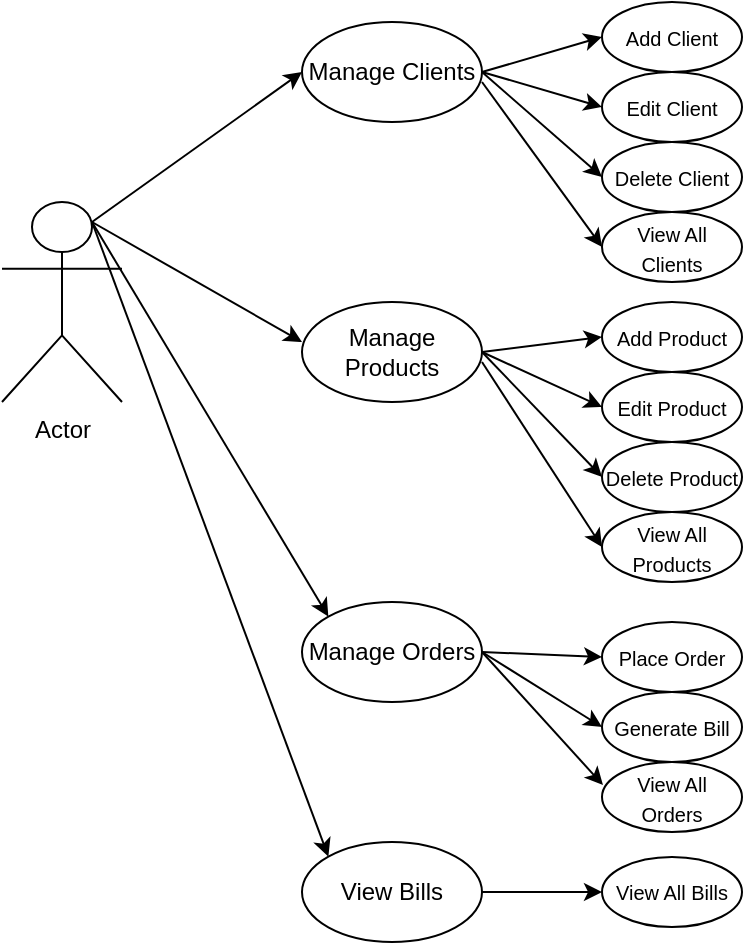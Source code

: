 <mxfile version="26.0.16">
  <diagram name="Page-1" id="lNjfhpZs8R_o7FD84_8I">
    <mxGraphModel dx="605" dy="644" grid="1" gridSize="10" guides="1" tooltips="1" connect="1" arrows="1" fold="1" page="1" pageScale="1" pageWidth="827" pageHeight="1169" math="0" shadow="0">
      <root>
        <mxCell id="0" />
        <mxCell id="1" parent="0" />
        <mxCell id="zaZ2UvXhRxSCNLJslswn-1" value="Actor" style="shape=umlActor;verticalLabelPosition=bottom;verticalAlign=top;html=1;outlineConnect=0;" vertex="1" parent="1">
          <mxGeometry x="70" y="250" width="60" height="100" as="geometry" />
        </mxCell>
        <mxCell id="zaZ2UvXhRxSCNLJslswn-6" value="Manage Clients" style="ellipse;whiteSpace=wrap;html=1;" vertex="1" parent="1">
          <mxGeometry x="220" y="160" width="90" height="50" as="geometry" />
        </mxCell>
        <mxCell id="zaZ2UvXhRxSCNLJslswn-7" value="Manage Products" style="ellipse;whiteSpace=wrap;html=1;" vertex="1" parent="1">
          <mxGeometry x="220" y="300" width="90" height="50" as="geometry" />
        </mxCell>
        <mxCell id="zaZ2UvXhRxSCNLJslswn-8" value="Manage Orders" style="ellipse;whiteSpace=wrap;html=1;" vertex="1" parent="1">
          <mxGeometry x="220" y="450" width="90" height="50" as="geometry" />
        </mxCell>
        <mxCell id="zaZ2UvXhRxSCNLJslswn-9" value="View Bills" style="ellipse;whiteSpace=wrap;html=1;" vertex="1" parent="1">
          <mxGeometry x="220" y="570" width="90" height="50" as="geometry" />
        </mxCell>
        <mxCell id="zaZ2UvXhRxSCNLJslswn-10" value="&lt;font style=&quot;font-size: 10px;&quot;&gt;Add Client&lt;/font&gt;" style="ellipse;whiteSpace=wrap;html=1;" vertex="1" parent="1">
          <mxGeometry x="370" y="150" width="70" height="35" as="geometry" />
        </mxCell>
        <mxCell id="zaZ2UvXhRxSCNLJslswn-11" value="&lt;span style=&quot;font-size: 10px;&quot;&gt;Edit Client&lt;/span&gt;" style="ellipse;whiteSpace=wrap;html=1;" vertex="1" parent="1">
          <mxGeometry x="370" y="185" width="70" height="35" as="geometry" />
        </mxCell>
        <mxCell id="zaZ2UvXhRxSCNLJslswn-12" value="&lt;span style=&quot;font-size: 10px;&quot;&gt;Delete Client&lt;/span&gt;" style="ellipse;whiteSpace=wrap;html=1;" vertex="1" parent="1">
          <mxGeometry x="370" y="220" width="70" height="35" as="geometry" />
        </mxCell>
        <mxCell id="zaZ2UvXhRxSCNLJslswn-13" value="&lt;span style=&quot;font-size: 10px;&quot;&gt;View All Clients&lt;/span&gt;" style="ellipse;whiteSpace=wrap;html=1;" vertex="1" parent="1">
          <mxGeometry x="370" y="255" width="70" height="35" as="geometry" />
        </mxCell>
        <mxCell id="zaZ2UvXhRxSCNLJslswn-15" value="&lt;font style=&quot;font-size: 10px;&quot;&gt;Add Product&lt;/font&gt;" style="ellipse;whiteSpace=wrap;html=1;" vertex="1" parent="1">
          <mxGeometry x="370" y="300" width="70" height="35" as="geometry" />
        </mxCell>
        <mxCell id="zaZ2UvXhRxSCNLJslswn-16" value="&lt;span style=&quot;font-size: 10px;&quot;&gt;Edit Product&lt;/span&gt;" style="ellipse;whiteSpace=wrap;html=1;" vertex="1" parent="1">
          <mxGeometry x="370" y="335" width="70" height="35" as="geometry" />
        </mxCell>
        <mxCell id="zaZ2UvXhRxSCNLJslswn-17" value="&lt;span style=&quot;font-size: 10px;&quot;&gt;Delete Product&lt;/span&gt;" style="ellipse;whiteSpace=wrap;html=1;" vertex="1" parent="1">
          <mxGeometry x="370" y="370" width="70" height="35" as="geometry" />
        </mxCell>
        <mxCell id="zaZ2UvXhRxSCNLJslswn-18" value="&lt;span style=&quot;font-size: 10px;&quot;&gt;View All Products&lt;/span&gt;" style="ellipse;whiteSpace=wrap;html=1;" vertex="1" parent="1">
          <mxGeometry x="370" y="405" width="70" height="35" as="geometry" />
        </mxCell>
        <mxCell id="zaZ2UvXhRxSCNLJslswn-19" value="&lt;font style=&quot;font-size: 10px;&quot;&gt;Place Order&lt;/font&gt;" style="ellipse;whiteSpace=wrap;html=1;" vertex="1" parent="1">
          <mxGeometry x="370" y="460" width="70" height="35" as="geometry" />
        </mxCell>
        <mxCell id="zaZ2UvXhRxSCNLJslswn-20" value="&lt;span style=&quot;font-size: 10px;&quot;&gt;Generate Bill&lt;/span&gt;" style="ellipse;whiteSpace=wrap;html=1;" vertex="1" parent="1">
          <mxGeometry x="370" y="495" width="70" height="35" as="geometry" />
        </mxCell>
        <mxCell id="zaZ2UvXhRxSCNLJslswn-21" value="&lt;span style=&quot;font-size: 10px;&quot;&gt;View All Orders&lt;/span&gt;" style="ellipse;whiteSpace=wrap;html=1;" vertex="1" parent="1">
          <mxGeometry x="370" y="530" width="70" height="35" as="geometry" />
        </mxCell>
        <mxCell id="zaZ2UvXhRxSCNLJslswn-23" value="&lt;span style=&quot;font-size: 10px;&quot;&gt;View All Bills&lt;/span&gt;" style="ellipse;whiteSpace=wrap;html=1;" vertex="1" parent="1">
          <mxGeometry x="370" y="577.5" width="70" height="35" as="geometry" />
        </mxCell>
        <mxCell id="zaZ2UvXhRxSCNLJslswn-24" value="" style="endArrow=classic;html=1;rounded=0;exitX=0.75;exitY=0.1;exitDx=0;exitDy=0;exitPerimeter=0;entryX=0;entryY=0.5;entryDx=0;entryDy=0;" edge="1" parent="1" source="zaZ2UvXhRxSCNLJslswn-1" target="zaZ2UvXhRxSCNLJslswn-6">
          <mxGeometry width="50" height="50" relative="1" as="geometry">
            <mxPoint x="290" y="430" as="sourcePoint" />
            <mxPoint x="340" y="380" as="targetPoint" />
          </mxGeometry>
        </mxCell>
        <mxCell id="zaZ2UvXhRxSCNLJslswn-25" value="" style="endArrow=classic;html=1;rounded=0;exitX=0.75;exitY=0.1;exitDx=0;exitDy=0;exitPerimeter=0;" edge="1" parent="1" source="zaZ2UvXhRxSCNLJslswn-1">
          <mxGeometry width="50" height="50" relative="1" as="geometry">
            <mxPoint x="290" y="430" as="sourcePoint" />
            <mxPoint x="220" y="320" as="targetPoint" />
          </mxGeometry>
        </mxCell>
        <mxCell id="zaZ2UvXhRxSCNLJslswn-26" value="" style="endArrow=classic;html=1;rounded=0;entryX=0;entryY=0;entryDx=0;entryDy=0;exitX=0.75;exitY=0.1;exitDx=0;exitDy=0;exitPerimeter=0;" edge="1" parent="1" source="zaZ2UvXhRxSCNLJslswn-1" target="zaZ2UvXhRxSCNLJslswn-8">
          <mxGeometry width="50" height="50" relative="1" as="geometry">
            <mxPoint x="120" y="260" as="sourcePoint" />
            <mxPoint x="340" y="380" as="targetPoint" />
          </mxGeometry>
        </mxCell>
        <mxCell id="zaZ2UvXhRxSCNLJslswn-27" value="" style="endArrow=classic;html=1;rounded=0;exitX=0.75;exitY=0.1;exitDx=0;exitDy=0;exitPerimeter=0;entryX=0;entryY=0;entryDx=0;entryDy=0;" edge="1" parent="1" source="zaZ2UvXhRxSCNLJslswn-1" target="zaZ2UvXhRxSCNLJslswn-9">
          <mxGeometry width="50" height="50" relative="1" as="geometry">
            <mxPoint x="290" y="430" as="sourcePoint" />
            <mxPoint x="340" y="380" as="targetPoint" />
          </mxGeometry>
        </mxCell>
        <mxCell id="zaZ2UvXhRxSCNLJslswn-28" value="" style="endArrow=classic;html=1;rounded=0;exitX=1;exitY=0.5;exitDx=0;exitDy=0;entryX=0;entryY=0.5;entryDx=0;entryDy=0;" edge="1" parent="1" source="zaZ2UvXhRxSCNLJslswn-6" target="zaZ2UvXhRxSCNLJslswn-10">
          <mxGeometry width="50" height="50" relative="1" as="geometry">
            <mxPoint x="290" y="430" as="sourcePoint" />
            <mxPoint x="340" y="380" as="targetPoint" />
          </mxGeometry>
        </mxCell>
        <mxCell id="zaZ2UvXhRxSCNLJslswn-29" value="" style="endArrow=classic;html=1;rounded=0;exitX=1;exitY=0.5;exitDx=0;exitDy=0;entryX=0;entryY=0.5;entryDx=0;entryDy=0;" edge="1" parent="1" source="zaZ2UvXhRxSCNLJslswn-6" target="zaZ2UvXhRxSCNLJslswn-11">
          <mxGeometry width="50" height="50" relative="1" as="geometry">
            <mxPoint x="290" y="430" as="sourcePoint" />
            <mxPoint x="340" y="380" as="targetPoint" />
          </mxGeometry>
        </mxCell>
        <mxCell id="zaZ2UvXhRxSCNLJslswn-32" value="" style="endArrow=classic;html=1;rounded=0;exitX=1;exitY=0.5;exitDx=0;exitDy=0;entryX=0;entryY=0.5;entryDx=0;entryDy=0;" edge="1" parent="1" source="zaZ2UvXhRxSCNLJslswn-6" target="zaZ2UvXhRxSCNLJslswn-12">
          <mxGeometry width="50" height="50" relative="1" as="geometry">
            <mxPoint x="290" y="430" as="sourcePoint" />
            <mxPoint x="340" y="380" as="targetPoint" />
          </mxGeometry>
        </mxCell>
        <mxCell id="zaZ2UvXhRxSCNLJslswn-33" value="" style="endArrow=classic;html=1;rounded=0;entryX=0;entryY=0.5;entryDx=0;entryDy=0;" edge="1" parent="1" target="zaZ2UvXhRxSCNLJslswn-13">
          <mxGeometry width="50" height="50" relative="1" as="geometry">
            <mxPoint x="310" y="190" as="sourcePoint" />
            <mxPoint x="340" y="380" as="targetPoint" />
          </mxGeometry>
        </mxCell>
        <mxCell id="zaZ2UvXhRxSCNLJslswn-34" value="" style="endArrow=classic;html=1;rounded=0;exitX=1;exitY=0.5;exitDx=0;exitDy=0;entryX=0;entryY=0.5;entryDx=0;entryDy=0;" edge="1" parent="1" source="zaZ2UvXhRxSCNLJslswn-7" target="zaZ2UvXhRxSCNLJslswn-15">
          <mxGeometry width="50" height="50" relative="1" as="geometry">
            <mxPoint x="290" y="430" as="sourcePoint" />
            <mxPoint x="340" y="380" as="targetPoint" />
          </mxGeometry>
        </mxCell>
        <mxCell id="zaZ2UvXhRxSCNLJslswn-35" value="" style="endArrow=classic;html=1;rounded=0;exitX=1;exitY=0.5;exitDx=0;exitDy=0;entryX=0;entryY=0.5;entryDx=0;entryDy=0;" edge="1" parent="1" source="zaZ2UvXhRxSCNLJslswn-7" target="zaZ2UvXhRxSCNLJslswn-16">
          <mxGeometry width="50" height="50" relative="1" as="geometry">
            <mxPoint x="290" y="430" as="sourcePoint" />
            <mxPoint x="340" y="380" as="targetPoint" />
          </mxGeometry>
        </mxCell>
        <mxCell id="zaZ2UvXhRxSCNLJslswn-36" value="" style="endArrow=classic;html=1;rounded=0;exitX=1;exitY=0.5;exitDx=0;exitDy=0;entryX=0;entryY=0.5;entryDx=0;entryDy=0;" edge="1" parent="1" source="zaZ2UvXhRxSCNLJslswn-7" target="zaZ2UvXhRxSCNLJslswn-17">
          <mxGeometry width="50" height="50" relative="1" as="geometry">
            <mxPoint x="290" y="430" as="sourcePoint" />
            <mxPoint x="340" y="380" as="targetPoint" />
          </mxGeometry>
        </mxCell>
        <mxCell id="zaZ2UvXhRxSCNLJslswn-37" value="" style="endArrow=classic;html=1;rounded=0;entryX=0;entryY=0.5;entryDx=0;entryDy=0;" edge="1" parent="1" target="zaZ2UvXhRxSCNLJslswn-18">
          <mxGeometry width="50" height="50" relative="1" as="geometry">
            <mxPoint x="310" y="330" as="sourcePoint" />
            <mxPoint x="340" y="380" as="targetPoint" />
          </mxGeometry>
        </mxCell>
        <mxCell id="zaZ2UvXhRxSCNLJslswn-38" value="" style="endArrow=classic;html=1;rounded=0;exitX=1;exitY=0.5;exitDx=0;exitDy=0;entryX=0;entryY=0.5;entryDx=0;entryDy=0;" edge="1" parent="1" source="zaZ2UvXhRxSCNLJslswn-8" target="zaZ2UvXhRxSCNLJslswn-19">
          <mxGeometry width="50" height="50" relative="1" as="geometry">
            <mxPoint x="290" y="430" as="sourcePoint" />
            <mxPoint x="340" y="380" as="targetPoint" />
          </mxGeometry>
        </mxCell>
        <mxCell id="zaZ2UvXhRxSCNLJslswn-39" value="" style="endArrow=classic;html=1;rounded=0;exitX=1;exitY=0.5;exitDx=0;exitDy=0;entryX=0;entryY=0.5;entryDx=0;entryDy=0;" edge="1" parent="1" source="zaZ2UvXhRxSCNLJslswn-8" target="zaZ2UvXhRxSCNLJslswn-20">
          <mxGeometry width="50" height="50" relative="1" as="geometry">
            <mxPoint x="290" y="430" as="sourcePoint" />
            <mxPoint x="340" y="380" as="targetPoint" />
          </mxGeometry>
        </mxCell>
        <mxCell id="zaZ2UvXhRxSCNLJslswn-40" value="" style="endArrow=classic;html=1;rounded=0;exitX=1;exitY=0.5;exitDx=0;exitDy=0;entryX=0.007;entryY=0.329;entryDx=0;entryDy=0;entryPerimeter=0;" edge="1" parent="1" source="zaZ2UvXhRxSCNLJslswn-8" target="zaZ2UvXhRxSCNLJslswn-21">
          <mxGeometry width="50" height="50" relative="1" as="geometry">
            <mxPoint x="290" y="430" as="sourcePoint" />
            <mxPoint x="340" y="380" as="targetPoint" />
          </mxGeometry>
        </mxCell>
        <mxCell id="zaZ2UvXhRxSCNLJslswn-41" value="" style="endArrow=classic;html=1;rounded=0;exitX=1;exitY=0.5;exitDx=0;exitDy=0;entryX=0;entryY=0.5;entryDx=0;entryDy=0;" edge="1" parent="1" source="zaZ2UvXhRxSCNLJslswn-9" target="zaZ2UvXhRxSCNLJslswn-23">
          <mxGeometry width="50" height="50" relative="1" as="geometry">
            <mxPoint x="290" y="430" as="sourcePoint" />
            <mxPoint x="340" y="380" as="targetPoint" />
          </mxGeometry>
        </mxCell>
      </root>
    </mxGraphModel>
  </diagram>
</mxfile>

